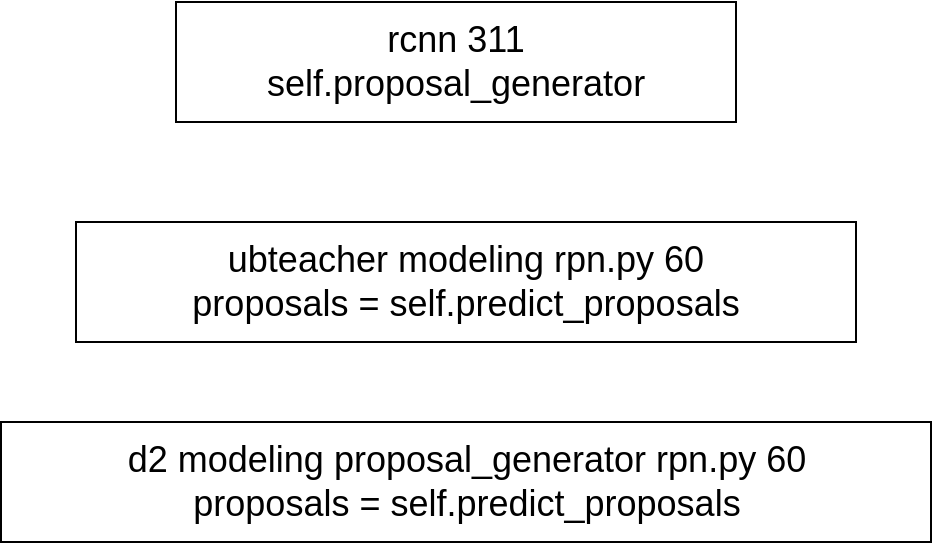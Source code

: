 <mxfile version="20.0.3" type="github">
  <diagram id="cp2CzAZKEZPghFZQ-joy" name="第 1 页">
    <mxGraphModel dx="677" dy="362" grid="1" gridSize="10" guides="1" tooltips="1" connect="1" arrows="1" fold="1" page="1" pageScale="1" pageWidth="1200" pageHeight="1920" math="0" shadow="0">
      <root>
        <mxCell id="0" />
        <mxCell id="1" parent="0" />
        <mxCell id="iZZFebuZpYIs87GABAeR-1" value="&lt;font style=&quot;font-size: 18px;&quot;&gt;rcnn 311&lt;br&gt;self.proposal_generator&lt;/font&gt;" style="rounded=0;whiteSpace=wrap;html=1;" vertex="1" parent="1">
          <mxGeometry x="290" y="70" width="280" height="60" as="geometry" />
        </mxCell>
        <mxCell id="iZZFebuZpYIs87GABAeR-2" value="&lt;font style=&quot;font-size: 18px;&quot;&gt;ubteacher modeling rpn.py 60&lt;br&gt;proposals = self.predict_proposals&lt;/font&gt;" style="rounded=0;whiteSpace=wrap;html=1;" vertex="1" parent="1">
          <mxGeometry x="240" y="180" width="390" height="60" as="geometry" />
        </mxCell>
        <mxCell id="iZZFebuZpYIs87GABAeR-3" value="&lt;font style=&quot;font-size: 18px;&quot;&gt;d2 modeling proposal_generator rpn.py 60&lt;br&gt;proposals = self.predict_proposals&lt;/font&gt;" style="rounded=0;whiteSpace=wrap;html=1;" vertex="1" parent="1">
          <mxGeometry x="202.5" y="280" width="465" height="60" as="geometry" />
        </mxCell>
      </root>
    </mxGraphModel>
  </diagram>
</mxfile>
